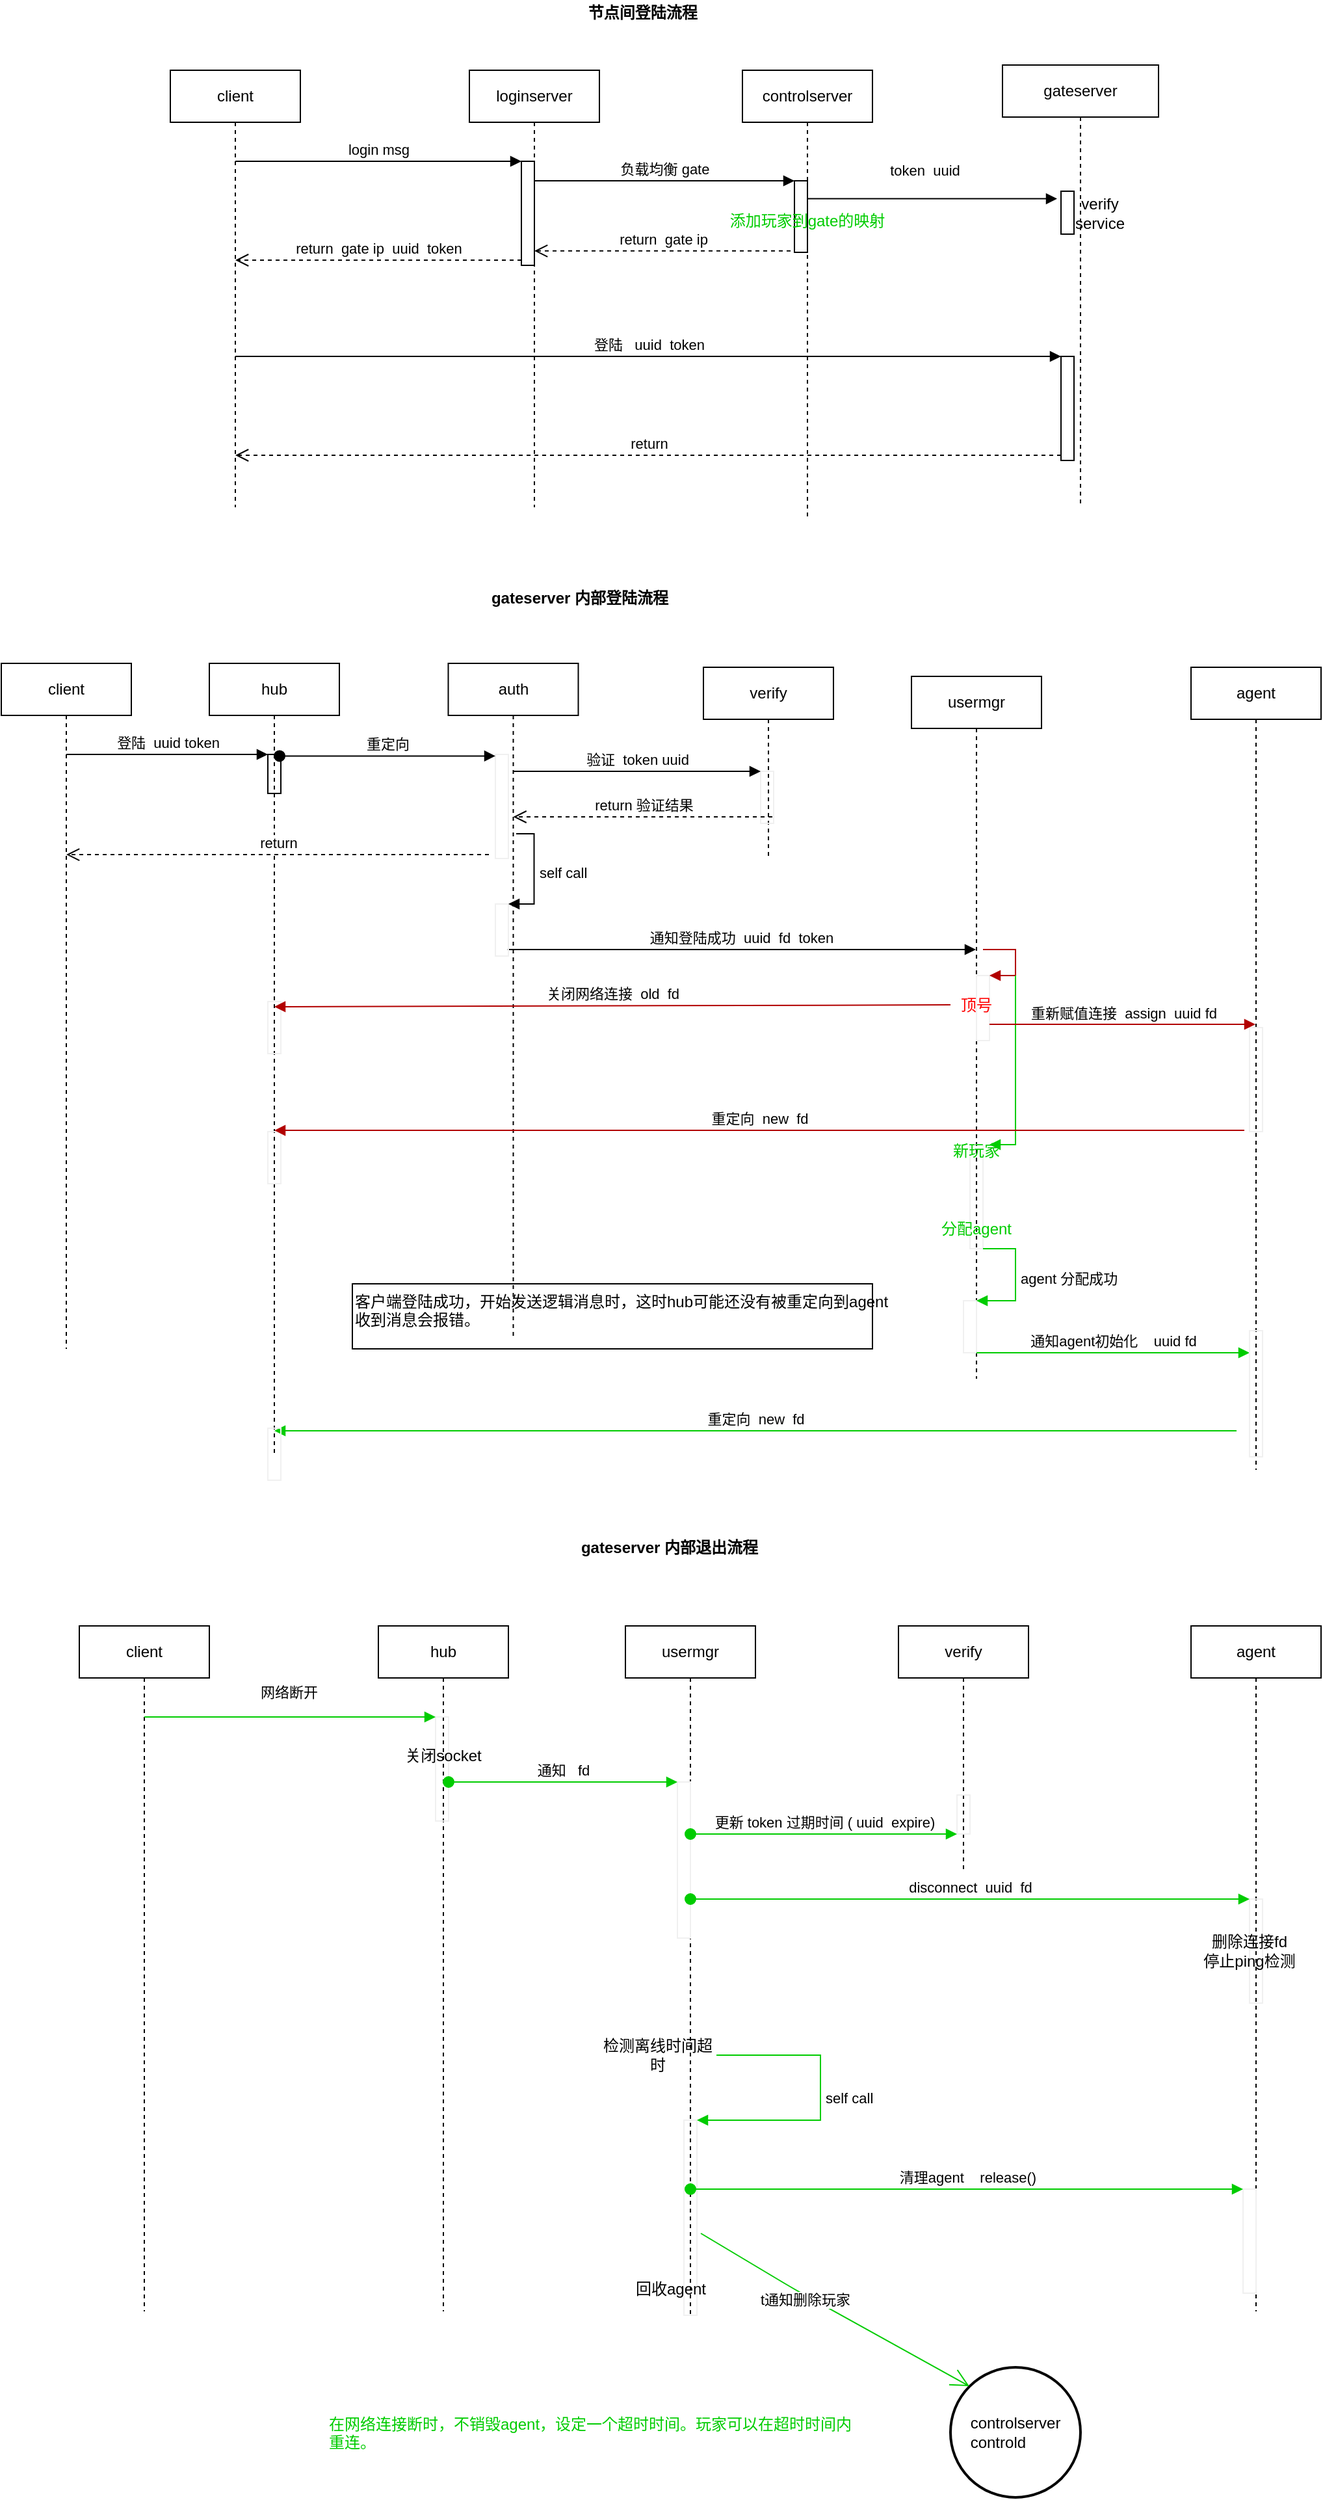 <mxfile version="14.2.4" type="embed" pages="2">
    <diagram id="F6onBJ8bi4-cN87HfGFY" name="登陆流程">
        <mxGraphModel dx="1906" dy="-379" grid="1" gridSize="10" guides="1" tooltips="1" connect="1" arrows="1" fold="1" page="1" pageScale="1" pageWidth="827" pageHeight="1169" math="0" shadow="0">
            <root>
                <mxCell id="HsMi2VBw2xVmP9eoMrBy-0"/>
                <mxCell id="HsMi2VBw2xVmP9eoMrBy-1" parent="HsMi2VBw2xVmP9eoMrBy-0"/>
                <mxCell id="LNkPdpWlPoJwyg7fNeQ7-0" value="client" style="shape=umlLifeline;perimeter=lifelinePerimeter;whiteSpace=wrap;html=1;container=1;collapsible=0;recursiveResize=0;outlineConnect=0;" parent="HsMi2VBw2xVmP9eoMrBy-1" vertex="1">
                    <mxGeometry x="30" y="1254" width="100" height="336" as="geometry"/>
                </mxCell>
                <mxCell id="LNkPdpWlPoJwyg7fNeQ7-1" value="loginserver" style="shape=umlLifeline;perimeter=lifelinePerimeter;whiteSpace=wrap;html=1;container=1;collapsible=0;recursiveResize=0;outlineConnect=0;" parent="HsMi2VBw2xVmP9eoMrBy-1" vertex="1">
                    <mxGeometry x="260" y="1254" width="100" height="336" as="geometry"/>
                </mxCell>
                <mxCell id="LNkPdpWlPoJwyg7fNeQ7-2" value="" style="html=1;points=[];perimeter=orthogonalPerimeter;" parent="LNkPdpWlPoJwyg7fNeQ7-1" vertex="1">
                    <mxGeometry x="40" y="70" width="10" height="80" as="geometry"/>
                </mxCell>
                <mxCell id="LNkPdpWlPoJwyg7fNeQ7-3" value="controlserver" style="shape=umlLifeline;perimeter=lifelinePerimeter;whiteSpace=wrap;html=1;container=1;collapsible=0;recursiveResize=0;outlineConnect=0;" parent="HsMi2VBw2xVmP9eoMrBy-1" vertex="1">
                    <mxGeometry x="470" y="1254" width="100" height="346" as="geometry"/>
                </mxCell>
                <mxCell id="LNkPdpWlPoJwyg7fNeQ7-4" value="" style="html=1;points=[];perimeter=orthogonalPerimeter;" parent="LNkPdpWlPoJwyg7fNeQ7-3" vertex="1">
                    <mxGeometry x="40" y="85" width="10" height="55" as="geometry"/>
                </mxCell>
                <mxCell id="8cR3ncXFJl-2YdBVlicl-28" value="添加玩家到gate的映射" style="text;html=1;strokeColor=none;fillColor=none;align=center;verticalAlign=middle;whiteSpace=wrap;rounded=0;fontColor=#00CC00;" parent="LNkPdpWlPoJwyg7fNeQ7-3" vertex="1">
                    <mxGeometry x="-22" y="106" width="144" height="20" as="geometry"/>
                </mxCell>
                <mxCell id="LNkPdpWlPoJwyg7fNeQ7-5" value="gateserver" style="shape=umlLifeline;perimeter=lifelinePerimeter;whiteSpace=wrap;html=1;container=1;collapsible=0;recursiveResize=0;outlineConnect=0;" parent="HsMi2VBw2xVmP9eoMrBy-1" vertex="1">
                    <mxGeometry x="670" y="1250" width="120" height="340" as="geometry"/>
                </mxCell>
                <mxCell id="LNkPdpWlPoJwyg7fNeQ7-6" value="" style="html=1;points=[];perimeter=orthogonalPerimeter;fillColor=none;" parent="LNkPdpWlPoJwyg7fNeQ7-5" vertex="1">
                    <mxGeometry x="45" y="224" width="10" height="80" as="geometry"/>
                </mxCell>
                <mxCell id="LNkPdpWlPoJwyg7fNeQ7-7" value="" style="html=1;points=[];perimeter=orthogonalPerimeter;fillColor=none;" parent="LNkPdpWlPoJwyg7fNeQ7-5" vertex="1">
                    <mxGeometry x="45" y="97" width="10" height="33" as="geometry"/>
                </mxCell>
                <mxCell id="LNkPdpWlPoJwyg7fNeQ7-100" value="verify service" style="text;html=1;strokeColor=none;fillColor=none;align=center;verticalAlign=middle;whiteSpace=wrap;rounded=0;" parent="LNkPdpWlPoJwyg7fNeQ7-5" vertex="1">
                    <mxGeometry x="55" y="103.5" width="40" height="20" as="geometry"/>
                </mxCell>
                <mxCell id="LNkPdpWlPoJwyg7fNeQ7-8" value="login msg" style="html=1;verticalAlign=bottom;endArrow=block;entryX=0;entryY=0;" parent="HsMi2VBw2xVmP9eoMrBy-1" source="LNkPdpWlPoJwyg7fNeQ7-0" target="LNkPdpWlPoJwyg7fNeQ7-2" edge="1">
                    <mxGeometry relative="1" as="geometry">
                        <mxPoint x="230" y="1324" as="sourcePoint"/>
                    </mxGeometry>
                </mxCell>
                <mxCell id="LNkPdpWlPoJwyg7fNeQ7-9" value="return&amp;nbsp; gate ip&amp;nbsp; uuid&amp;nbsp; token" style="html=1;verticalAlign=bottom;endArrow=open;dashed=1;endSize=8;exitX=0;exitY=0.95;" parent="HsMi2VBw2xVmP9eoMrBy-1" source="LNkPdpWlPoJwyg7fNeQ7-2" target="LNkPdpWlPoJwyg7fNeQ7-0" edge="1">
                    <mxGeometry relative="1" as="geometry">
                        <mxPoint x="230" y="1400" as="targetPoint"/>
                    </mxGeometry>
                </mxCell>
                <mxCell id="LNkPdpWlPoJwyg7fNeQ7-10" value="负载均衡 gate" style="html=1;verticalAlign=bottom;endArrow=block;entryX=0;entryY=0;" parent="HsMi2VBw2xVmP9eoMrBy-1" source="LNkPdpWlPoJwyg7fNeQ7-1" target="LNkPdpWlPoJwyg7fNeQ7-4" edge="1">
                    <mxGeometry relative="1" as="geometry">
                        <mxPoint x="345" y="1350" as="sourcePoint"/>
                    </mxGeometry>
                </mxCell>
                <mxCell id="LNkPdpWlPoJwyg7fNeQ7-11" value="return&amp;nbsp; gate ip" style="html=1;verticalAlign=bottom;endArrow=open;dashed=1;endSize=8;exitX=-0.3;exitY=0.98;exitDx=0;exitDy=0;exitPerimeter=0;" parent="HsMi2VBw2xVmP9eoMrBy-1" source="LNkPdpWlPoJwyg7fNeQ7-4" target="LNkPdpWlPoJwyg7fNeQ7-1" edge="1">
                    <mxGeometry relative="1" as="geometry">
                        <mxPoint x="345" y="1426" as="targetPoint"/>
                    </mxGeometry>
                </mxCell>
                <mxCell id="LNkPdpWlPoJwyg7fNeQ7-12" value="登陆&amp;nbsp; &amp;nbsp;uuid&amp;nbsp; token" style="html=1;verticalAlign=bottom;endArrow=block;entryX=0;entryY=0;" parent="HsMi2VBw2xVmP9eoMrBy-1" source="LNkPdpWlPoJwyg7fNeQ7-0" target="LNkPdpWlPoJwyg7fNeQ7-6" edge="1">
                    <mxGeometry relative="1" as="geometry">
                        <mxPoint x="229" y="1530" as="sourcePoint"/>
                    </mxGeometry>
                </mxCell>
                <mxCell id="LNkPdpWlPoJwyg7fNeQ7-13" value="return" style="html=1;verticalAlign=bottom;endArrow=open;dashed=1;endSize=8;exitX=0;exitY=0.95;" parent="HsMi2VBw2xVmP9eoMrBy-1" source="LNkPdpWlPoJwyg7fNeQ7-6" target="LNkPdpWlPoJwyg7fNeQ7-0" edge="1">
                    <mxGeometry relative="1" as="geometry">
                        <mxPoint x="229" y="1606" as="targetPoint"/>
                    </mxGeometry>
                </mxCell>
                <mxCell id="LNkPdpWlPoJwyg7fNeQ7-14" value="token&amp;nbsp; uuid" style="html=1;verticalAlign=bottom;endArrow=block;entryX=-0.3;entryY=0.175;entryDx=0;entryDy=0;entryPerimeter=0;" parent="HsMi2VBw2xVmP9eoMrBy-1" source="LNkPdpWlPoJwyg7fNeQ7-4" target="LNkPdpWlPoJwyg7fNeQ7-7" edge="1">
                    <mxGeometry x="-0.062" y="13" relative="1" as="geometry">
                        <mxPoint x="440" y="1540" as="sourcePoint"/>
                        <mxPoint as="offset"/>
                    </mxGeometry>
                </mxCell>
                <mxCell id="LNkPdpWlPoJwyg7fNeQ7-18" value="&lt;b&gt;gateserver 内部登陆流程&lt;/b&gt;" style="text;html=1;strokeColor=none;fillColor=none;align=center;verticalAlign=middle;whiteSpace=wrap;rounded=0;" parent="HsMi2VBw2xVmP9eoMrBy-1" vertex="1">
                    <mxGeometry x="260" y="1650" width="170" height="20" as="geometry"/>
                </mxCell>
                <mxCell id="LNkPdpWlPoJwyg7fNeQ7-19" value="&lt;b&gt;节点间登陆流程&amp;nbsp;&lt;/b&gt;" style="text;html=1;strokeColor=none;fillColor=none;align=center;verticalAlign=middle;whiteSpace=wrap;rounded=0;" parent="HsMi2VBw2xVmP9eoMrBy-1" vertex="1">
                    <mxGeometry x="310" y="1200" width="170" height="20" as="geometry"/>
                </mxCell>
                <mxCell id="LNkPdpWlPoJwyg7fNeQ7-20" value="hub" style="shape=umlLifeline;perimeter=lifelinePerimeter;whiteSpace=wrap;html=1;container=1;collapsible=0;recursiveResize=0;outlineConnect=0;" parent="HsMi2VBw2xVmP9eoMrBy-1" vertex="1">
                    <mxGeometry x="60" y="1710" width="100" height="610" as="geometry"/>
                </mxCell>
                <mxCell id="LNkPdpWlPoJwyg7fNeQ7-24" value="" style="html=1;points=[];perimeter=orthogonalPerimeter;fillColor=none;" parent="LNkPdpWlPoJwyg7fNeQ7-20" vertex="1">
                    <mxGeometry x="45" y="70" width="10" height="30" as="geometry"/>
                </mxCell>
                <mxCell id="LNkPdpWlPoJwyg7fNeQ7-109" value="" style="html=1;points=[];perimeter=orthogonalPerimeter;strokeColor=#f0f0f0;fillColor=none;align=left;" parent="LNkPdpWlPoJwyg7fNeQ7-20" vertex="1">
                    <mxGeometry x="45" y="260" width="10" height="40" as="geometry"/>
                </mxCell>
                <mxCell id="LNkPdpWlPoJwyg7fNeQ7-110" value="" style="html=1;points=[];perimeter=orthogonalPerimeter;strokeColor=#f0f0f0;fillColor=none;align=left;" parent="LNkPdpWlPoJwyg7fNeQ7-20" vertex="1">
                    <mxGeometry x="45" y="360" width="10" height="40" as="geometry"/>
                </mxCell>
                <mxCell id="LNkPdpWlPoJwyg7fNeQ7-23" value="auth" style="shape=umlLifeline;perimeter=lifelinePerimeter;whiteSpace=wrap;html=1;container=1;collapsible=0;recursiveResize=0;outlineConnect=0;" parent="HsMi2VBw2xVmP9eoMrBy-1" vertex="1">
                    <mxGeometry x="243.75" y="1710" width="100" height="520" as="geometry"/>
                </mxCell>
                <mxCell id="LNkPdpWlPoJwyg7fNeQ7-78" value="通知登陆成功&amp;nbsp; uuid&amp;nbsp; fd&amp;nbsp; token" style="html=1;verticalAlign=bottom;endArrow=block;" parent="LNkPdpWlPoJwyg7fNeQ7-23" target="LNkPdpWlPoJwyg7fNeQ7-25" edge="1">
                    <mxGeometry width="80" relative="1" as="geometry">
                        <mxPoint x="45.62" y="220" as="sourcePoint"/>
                        <mxPoint x="125.62" y="220" as="targetPoint"/>
                    </mxGeometry>
                </mxCell>
                <mxCell id="LNkPdpWlPoJwyg7fNeQ7-84" value="" style="html=1;points=[];perimeter=orthogonalPerimeter;strokeColor=#f0f0f0;fillColor=none;align=left;" parent="LNkPdpWlPoJwyg7fNeQ7-23" vertex="1">
                    <mxGeometry x="36.25" y="70" width="10" height="80" as="geometry"/>
                </mxCell>
                <mxCell id="LNkPdpWlPoJwyg7fNeQ7-86" value="" style="html=1;points=[];perimeter=orthogonalPerimeter;strokeColor=#f0f0f0;fillColor=none;align=left;" parent="LNkPdpWlPoJwyg7fNeQ7-23" vertex="1">
                    <mxGeometry x="36.25" y="185" width="10" height="40" as="geometry"/>
                </mxCell>
                <mxCell id="LNkPdpWlPoJwyg7fNeQ7-87" value="self call" style="edgeStyle=orthogonalEdgeStyle;html=1;align=left;spacingLeft=2;endArrow=block;rounded=0;entryX=1;entryY=0;exitX=1.6;exitY=0.763;exitDx=0;exitDy=0;exitPerimeter=0;" parent="LNkPdpWlPoJwyg7fNeQ7-23" source="LNkPdpWlPoJwyg7fNeQ7-84" target="LNkPdpWlPoJwyg7fNeQ7-86" edge="1">
                    <mxGeometry relative="1" as="geometry">
                        <mxPoint x="41.25" y="165" as="sourcePoint"/>
                        <Array as="points">
                            <mxPoint x="66" y="131"/>
                            <mxPoint x="66" y="185"/>
                        </Array>
                    </mxGeometry>
                </mxCell>
                <mxCell id="LNkPdpWlPoJwyg7fNeQ7-25" value="usermgr" style="shape=umlLifeline;perimeter=lifelinePerimeter;whiteSpace=wrap;html=1;container=1;collapsible=0;recursiveResize=0;outlineConnect=0;" parent="HsMi2VBw2xVmP9eoMrBy-1" vertex="1">
                    <mxGeometry x="600" y="1720" width="100" height="540" as="geometry"/>
                </mxCell>
                <mxCell id="LNkPdpWlPoJwyg7fNeQ7-88" value="" style="html=1;points=[];perimeter=orthogonalPerimeter;strokeColor=#f0f0f0;fillColor=none;align=left;" parent="LNkPdpWlPoJwyg7fNeQ7-25" vertex="1">
                    <mxGeometry x="50" y="230" width="10" height="50" as="geometry"/>
                </mxCell>
                <mxCell id="LNkPdpWlPoJwyg7fNeQ7-89" value="" style="edgeStyle=orthogonalEdgeStyle;html=1;align=left;spacingLeft=2;endArrow=block;rounded=0;entryX=1;entryY=0;fillColor=#e51400;strokeColor=#B20000;" parent="LNkPdpWlPoJwyg7fNeQ7-25" target="LNkPdpWlPoJwyg7fNeQ7-88" edge="1">
                    <mxGeometry relative="1" as="geometry">
                        <mxPoint x="55" y="210" as="sourcePoint"/>
                        <Array as="points">
                            <mxPoint x="80" y="210"/>
                        </Array>
                    </mxGeometry>
                </mxCell>
                <mxCell id="LNkPdpWlPoJwyg7fNeQ7-93" value="" style="html=1;points=[];perimeter=orthogonalPerimeter;strokeColor=#f0f0f0;fillColor=none;align=left;" parent="LNkPdpWlPoJwyg7fNeQ7-25" vertex="1">
                    <mxGeometry x="45" y="360" width="10" height="80" as="geometry"/>
                </mxCell>
                <mxCell id="LNkPdpWlPoJwyg7fNeQ7-91" value="&lt;font color=&quot;#ff0000&quot;&gt;顶号&lt;/font&gt;" style="text;html=1;strokeColor=none;fillColor=none;align=center;verticalAlign=middle;whiteSpace=wrap;rounded=0;" parent="LNkPdpWlPoJwyg7fNeQ7-25" vertex="1">
                    <mxGeometry x="30" y="237.5" width="40" height="30" as="geometry"/>
                </mxCell>
                <mxCell id="LNkPdpWlPoJwyg7fNeQ7-92" value="&lt;font color=&quot;#00cc00&quot;&gt;新玩家&lt;/font&gt;" style="text;html=1;strokeColor=none;fillColor=none;align=center;verticalAlign=middle;whiteSpace=wrap;rounded=0;" parent="LNkPdpWlPoJwyg7fNeQ7-25" vertex="1">
                    <mxGeometry x="30" y="350" width="40" height="30" as="geometry"/>
                </mxCell>
                <mxCell id="LNkPdpWlPoJwyg7fNeQ7-103" value="&lt;font color=&quot;#00cc00&quot;&gt;分配agent&lt;/font&gt;" style="text;html=1;strokeColor=none;fillColor=none;align=center;verticalAlign=middle;whiteSpace=wrap;rounded=0;" parent="LNkPdpWlPoJwyg7fNeQ7-25" vertex="1">
                    <mxGeometry x="10" y="410" width="80" height="30" as="geometry"/>
                </mxCell>
                <mxCell id="LNkPdpWlPoJwyg7fNeQ7-104" value="" style="html=1;points=[];perimeter=orthogonalPerimeter;strokeColor=#f0f0f0;fillColor=none;align=left;" parent="LNkPdpWlPoJwyg7fNeQ7-25" vertex="1">
                    <mxGeometry x="40" y="480" width="10" height="40" as="geometry"/>
                </mxCell>
                <mxCell id="LNkPdpWlPoJwyg7fNeQ7-105" value="agent 分配成功" style="edgeStyle=orthogonalEdgeStyle;html=1;align=left;spacingLeft=2;endArrow=block;rounded=0;entryX=1;entryY=0;strokeColor=#00CC00;" parent="LNkPdpWlPoJwyg7fNeQ7-25" target="LNkPdpWlPoJwyg7fNeQ7-104" edge="1">
                    <mxGeometry relative="1" as="geometry">
                        <mxPoint x="55" y="440" as="sourcePoint"/>
                        <Array as="points">
                            <mxPoint x="80" y="440"/>
                        </Array>
                    </mxGeometry>
                </mxCell>
                <mxCell id="LNkPdpWlPoJwyg7fNeQ7-106" value="通知agent初始化&amp;nbsp; &amp;nbsp; uuid fd" style="html=1;verticalAlign=bottom;endArrow=block;strokeColor=#00CC00;" parent="LNkPdpWlPoJwyg7fNeQ7-25" target="LNkPdpWlPoJwyg7fNeQ7-107" edge="1">
                    <mxGeometry width="80" relative="1" as="geometry">
                        <mxPoint x="50" y="520" as="sourcePoint"/>
                        <mxPoint x="220" y="520" as="targetPoint"/>
                    </mxGeometry>
                </mxCell>
                <mxCell id="LNkPdpWlPoJwyg7fNeQ7-27" value="agent" style="shape=umlLifeline;perimeter=lifelinePerimeter;whiteSpace=wrap;html=1;container=1;collapsible=0;recursiveResize=0;outlineConnect=0;" parent="HsMi2VBw2xVmP9eoMrBy-1" vertex="1">
                    <mxGeometry x="815" y="1713" width="100" height="617" as="geometry"/>
                </mxCell>
                <mxCell id="LNkPdpWlPoJwyg7fNeQ7-98" value="" style="html=1;points=[];perimeter=orthogonalPerimeter;strokeColor=#f0f0f0;fillColor=none;align=left;" parent="LNkPdpWlPoJwyg7fNeQ7-27" vertex="1">
                    <mxGeometry x="45" y="277" width="10" height="80" as="geometry"/>
                </mxCell>
                <mxCell id="LNkPdpWlPoJwyg7fNeQ7-107" value="" style="html=1;points=[];perimeter=orthogonalPerimeter;strokeColor=#f0f0f0;fillColor=none;align=left;" parent="LNkPdpWlPoJwyg7fNeQ7-27" vertex="1">
                    <mxGeometry x="45" y="510" width="10" height="97" as="geometry"/>
                </mxCell>
                <mxCell id="LNkPdpWlPoJwyg7fNeQ7-30" value="client" style="shape=umlLifeline;perimeter=lifelinePerimeter;whiteSpace=wrap;html=1;container=1;collapsible=0;recursiveResize=0;outlineConnect=0;" parent="HsMi2VBw2xVmP9eoMrBy-1" vertex="1">
                    <mxGeometry x="-100" y="1710" width="100" height="527" as="geometry"/>
                </mxCell>
                <mxCell id="LNkPdpWlPoJwyg7fNeQ7-31" value="登陆&amp;nbsp; uuid token" style="html=1;verticalAlign=bottom;endArrow=block;entryX=0;entryY=0;" parent="HsMi2VBw2xVmP9eoMrBy-1" source="LNkPdpWlPoJwyg7fNeQ7-30" target="LNkPdpWlPoJwyg7fNeQ7-24" edge="1">
                    <mxGeometry relative="1" as="geometry">
                        <mxPoint x="210" y="1780" as="sourcePoint"/>
                    </mxGeometry>
                </mxCell>
                <mxCell id="LNkPdpWlPoJwyg7fNeQ7-32" value="return" style="html=1;verticalAlign=bottom;endArrow=open;dashed=1;endSize=8;exitX=-0.5;exitY=0.963;exitDx=0;exitDy=0;exitPerimeter=0;" parent="HsMi2VBw2xVmP9eoMrBy-1" source="LNkPdpWlPoJwyg7fNeQ7-84" target="LNkPdpWlPoJwyg7fNeQ7-30" edge="1">
                    <mxGeometry relative="1" as="geometry">
                        <mxPoint x="200" y="1951" as="targetPoint"/>
                    </mxGeometry>
                </mxCell>
                <mxCell id="LNkPdpWlPoJwyg7fNeQ7-45" value="客户端登陆成功，开始发送逻辑消息时，这时hub可能还没有被重定向到agent&lt;br&gt;收到消息会报错。&lt;br&gt;&lt;br&gt;&lt;br&gt;" style="html=1;fillColor=none;align=left;verticalAlign=top;" parent="HsMi2VBw2xVmP9eoMrBy-1" vertex="1">
                    <mxGeometry x="170" y="2187" width="400" height="50" as="geometry"/>
                </mxCell>
                <mxCell id="LNkPdpWlPoJwyg7fNeQ7-74" value="verify" style="shape=umlLifeline;perimeter=lifelinePerimeter;whiteSpace=wrap;html=1;container=1;collapsible=0;recursiveResize=0;outlineConnect=0;" parent="HsMi2VBw2xVmP9eoMrBy-1" vertex="1">
                    <mxGeometry x="440" y="1713" width="100" height="147" as="geometry"/>
                </mxCell>
                <mxCell id="LNkPdpWlPoJwyg7fNeQ7-75" value="" style="html=1;points=[];perimeter=orthogonalPerimeter;strokeColor=#f0f0f0;fillColor=none;align=left;" parent="LNkPdpWlPoJwyg7fNeQ7-74" vertex="1">
                    <mxGeometry x="44" y="80" width="10" height="40" as="geometry"/>
                </mxCell>
                <mxCell id="LNkPdpWlPoJwyg7fNeQ7-76" value="验证&amp;nbsp; token uuid" style="html=1;verticalAlign=bottom;endArrow=block;entryX=0;entryY=0;" parent="HsMi2VBw2xVmP9eoMrBy-1" source="LNkPdpWlPoJwyg7fNeQ7-23" target="LNkPdpWlPoJwyg7fNeQ7-75" edge="1">
                    <mxGeometry relative="1" as="geometry">
                        <mxPoint x="414" y="1770" as="sourcePoint"/>
                    </mxGeometry>
                </mxCell>
                <mxCell id="LNkPdpWlPoJwyg7fNeQ7-77" value="return 验证结果" style="html=1;verticalAlign=bottom;endArrow=open;dashed=1;endSize=8;exitX=0.9;exitY=0.875;exitDx=0;exitDy=0;exitPerimeter=0;" parent="HsMi2VBw2xVmP9eoMrBy-1" source="LNkPdpWlPoJwyg7fNeQ7-75" target="LNkPdpWlPoJwyg7fNeQ7-23" edge="1">
                    <mxGeometry relative="1" as="geometry">
                        <mxPoint x="414" y="1846" as="targetPoint"/>
                    </mxGeometry>
                </mxCell>
                <mxCell id="LNkPdpWlPoJwyg7fNeQ7-85" value="重定向" style="html=1;verticalAlign=bottom;startArrow=oval;endArrow=block;startSize=8;exitX=0.9;exitY=0.04;exitDx=0;exitDy=0;exitPerimeter=0;" parent="HsMi2VBw2xVmP9eoMrBy-1" source="LNkPdpWlPoJwyg7fNeQ7-24" target="LNkPdpWlPoJwyg7fNeQ7-84" edge="1">
                    <mxGeometry relative="1" as="geometry">
                        <mxPoint x="220" y="1780" as="sourcePoint"/>
                    </mxGeometry>
                </mxCell>
                <mxCell id="LNkPdpWlPoJwyg7fNeQ7-95" value="" style="edgeStyle=orthogonalEdgeStyle;html=1;align=left;spacingLeft=2;endArrow=block;rounded=0;strokeColor=#00CC00;" parent="HsMi2VBw2xVmP9eoMrBy-1" edge="1">
                    <mxGeometry x="0.385" y="16" relative="1" as="geometry">
                        <mxPoint x="680" y="1950" as="sourcePoint"/>
                        <Array as="points">
                            <mxPoint x="680" y="2080"/>
                        </Array>
                        <mxPoint x="660" y="2080" as="targetPoint"/>
                        <mxPoint x="10" y="-3" as="offset"/>
                    </mxGeometry>
                </mxCell>
                <mxCell id="LNkPdpWlPoJwyg7fNeQ7-96" value="关闭网络连接&amp;nbsp; old&amp;nbsp; fd" style="html=1;verticalAlign=bottom;endArrow=block;fillColor=#e51400;strokeColor=#B20000;" parent="HsMi2VBw2xVmP9eoMrBy-1" source="LNkPdpWlPoJwyg7fNeQ7-91" edge="1">
                    <mxGeometry width="80" relative="1" as="geometry">
                        <mxPoint x="340" y="1960" as="sourcePoint"/>
                        <mxPoint x="110" y="1974" as="targetPoint"/>
                    </mxGeometry>
                </mxCell>
                <mxCell id="LNkPdpWlPoJwyg7fNeQ7-97" value="重新赋值连接&amp;nbsp; assign&amp;nbsp; uuid fd" style="html=1;verticalAlign=bottom;endArrow=block;exitX=0.75;exitY=1;exitDx=0;exitDy=0;fillColor=#e51400;strokeColor=#B20000;" parent="HsMi2VBw2xVmP9eoMrBy-1" source="LNkPdpWlPoJwyg7fNeQ7-91" target="LNkPdpWlPoJwyg7fNeQ7-27" edge="1">
                    <mxGeometry width="80" relative="1" as="geometry">
                        <mxPoint x="550" y="1960" as="sourcePoint"/>
                        <mxPoint x="630" y="1960" as="targetPoint"/>
                        <Array as="points"/>
                    </mxGeometry>
                </mxCell>
                <mxCell id="LNkPdpWlPoJwyg7fNeQ7-99" value="重定向&amp;nbsp; new&amp;nbsp; fd" style="html=1;verticalAlign=bottom;endArrow=block;exitX=-0.4;exitY=0.988;exitDx=0;exitDy=0;exitPerimeter=0;fillColor=#e51400;strokeColor=#B20000;" parent="HsMi2VBw2xVmP9eoMrBy-1" source="LNkPdpWlPoJwyg7fNeQ7-98" target="LNkPdpWlPoJwyg7fNeQ7-20" edge="1">
                    <mxGeometry width="80" relative="1" as="geometry">
                        <mxPoint x="490" y="2190" as="sourcePoint"/>
                        <mxPoint x="570" y="2190" as="targetPoint"/>
                    </mxGeometry>
                </mxCell>
                <mxCell id="LNkPdpWlPoJwyg7fNeQ7-108" value="重定向&amp;nbsp; new&amp;nbsp; fd" style="html=1;verticalAlign=bottom;endArrow=block;fillColor=#e51400;strokeColor=#00CC00;" parent="HsMi2VBw2xVmP9eoMrBy-1" edge="1">
                    <mxGeometry width="80" relative="1" as="geometry">
                        <mxPoint x="850" y="2300" as="sourcePoint"/>
                        <mxPoint x="110" y="2300" as="targetPoint"/>
                    </mxGeometry>
                </mxCell>
                <mxCell id="LNkPdpWlPoJwyg7fNeQ7-111" value="" style="html=1;points=[];perimeter=orthogonalPerimeter;strokeColor=#f0f0f0;fillColor=none;align=left;" parent="HsMi2VBw2xVmP9eoMrBy-1" vertex="1">
                    <mxGeometry x="105" y="2298" width="10" height="40" as="geometry"/>
                </mxCell>
                <mxCell id="8cR3ncXFJl-2YdBVlicl-0" value="client" style="shape=umlLifeline;perimeter=lifelinePerimeter;whiteSpace=wrap;html=1;container=1;collapsible=0;recursiveResize=0;outlineConnect=0;" parent="HsMi2VBw2xVmP9eoMrBy-1" vertex="1">
                    <mxGeometry x="-40" y="2450" width="100" height="527" as="geometry"/>
                </mxCell>
                <mxCell id="8cR3ncXFJl-2YdBVlicl-1" value="usermgr" style="shape=umlLifeline;perimeter=lifelinePerimeter;whiteSpace=wrap;html=1;container=1;collapsible=0;recursiveResize=0;outlineConnect=0;" parent="HsMi2VBw2xVmP9eoMrBy-1" vertex="1">
                    <mxGeometry x="380" y="2450" width="100" height="530" as="geometry"/>
                </mxCell>
                <mxCell id="8cR3ncXFJl-2YdBVlicl-9" value="" style="html=1;points=[];perimeter=orthogonalPerimeter;strokeColor=#f0f0f0;fillColor=none;align=left;" parent="8cR3ncXFJl-2YdBVlicl-1" vertex="1">
                    <mxGeometry x="40" y="120" width="10" height="120" as="geometry"/>
                </mxCell>
                <mxCell id="8cR3ncXFJl-2YdBVlicl-18" value="" style="html=1;points=[];perimeter=orthogonalPerimeter;strokeColor=#f0f0f0;fillColor=none;align=left;" parent="8cR3ncXFJl-2YdBVlicl-1" vertex="1">
                    <mxGeometry x="45" y="380" width="10" height="150" as="geometry"/>
                </mxCell>
                <mxCell id="8cR3ncXFJl-2YdBVlicl-19" value="self call" style="edgeStyle=orthogonalEdgeStyle;html=1;align=left;spacingLeft=2;endArrow=block;rounded=0;entryX=1;entryY=0;strokeColor=#00CC00;" parent="8cR3ncXFJl-2YdBVlicl-1" source="8cR3ncXFJl-2YdBVlicl-21" target="8cR3ncXFJl-2YdBVlicl-18" edge="1">
                    <mxGeometry relative="1" as="geometry">
                        <mxPoint x="50" y="360" as="sourcePoint"/>
                        <Array as="points">
                            <mxPoint x="150" y="330"/>
                            <mxPoint x="150" y="380"/>
                        </Array>
                    </mxGeometry>
                </mxCell>
                <mxCell id="8cR3ncXFJl-2YdBVlicl-21" value="检测离线时间超时" style="text;html=1;strokeColor=none;fillColor=none;align=center;verticalAlign=middle;whiteSpace=wrap;rounded=0;" parent="8cR3ncXFJl-2YdBVlicl-1" vertex="1">
                    <mxGeometry x="-20" y="320" width="90" height="20" as="geometry"/>
                </mxCell>
                <mxCell id="8cR3ncXFJl-2YdBVlicl-27" value="回收agent" style="text;html=1;strokeColor=none;fillColor=none;align=center;verticalAlign=middle;whiteSpace=wrap;rounded=0;" parent="8cR3ncXFJl-2YdBVlicl-1" vertex="1">
                    <mxGeometry y="500" width="70" height="20" as="geometry"/>
                </mxCell>
                <mxCell id="8cR3ncXFJl-2YdBVlicl-2" value="agent" style="shape=umlLifeline;perimeter=lifelinePerimeter;whiteSpace=wrap;html=1;container=1;collapsible=0;recursiveResize=0;outlineConnect=0;" parent="HsMi2VBw2xVmP9eoMrBy-1" vertex="1">
                    <mxGeometry x="815" y="2450" width="100" height="527" as="geometry"/>
                </mxCell>
                <mxCell id="8cR3ncXFJl-2YdBVlicl-15" value="" style="html=1;points=[];perimeter=orthogonalPerimeter;strokeColor=#f0f0f0;fillColor=none;align=left;" parent="8cR3ncXFJl-2YdBVlicl-2" vertex="1">
                    <mxGeometry x="45" y="210" width="10" height="80" as="geometry"/>
                </mxCell>
                <mxCell id="8cR3ncXFJl-2YdBVlicl-17" value="删除连接fd&lt;br&gt;停止ping检测" style="text;html=1;strokeColor=none;fillColor=none;align=center;verticalAlign=middle;whiteSpace=wrap;rounded=0;" parent="8cR3ncXFJl-2YdBVlicl-2" vertex="1">
                    <mxGeometry x="-5" y="215" width="100" height="70" as="geometry"/>
                </mxCell>
                <mxCell id="8cR3ncXFJl-2YdBVlicl-22" value="" style="html=1;points=[];perimeter=orthogonalPerimeter;strokeColor=#f0f0f0;fillColor=none;align=left;" parent="8cR3ncXFJl-2YdBVlicl-2" vertex="1">
                    <mxGeometry x="40" y="433" width="10" height="80" as="geometry"/>
                </mxCell>
                <mxCell id="8cR3ncXFJl-2YdBVlicl-3" value="verify" style="shape=umlLifeline;perimeter=lifelinePerimeter;whiteSpace=wrap;html=1;container=1;collapsible=0;recursiveResize=0;outlineConnect=0;" parent="HsMi2VBw2xVmP9eoMrBy-1" vertex="1">
                    <mxGeometry x="590" y="2450" width="100" height="190" as="geometry"/>
                </mxCell>
                <mxCell id="8cR3ncXFJl-2YdBVlicl-13" value="" style="html=1;points=[];perimeter=orthogonalPerimeter;strokeColor=#f0f0f0;fillColor=none;align=left;" parent="8cR3ncXFJl-2YdBVlicl-3" vertex="1">
                    <mxGeometry x="45" y="130" width="10" height="30" as="geometry"/>
                </mxCell>
                <mxCell id="8cR3ncXFJl-2YdBVlicl-4" value="hub" style="shape=umlLifeline;perimeter=lifelinePerimeter;whiteSpace=wrap;html=1;container=1;collapsible=0;recursiveResize=0;outlineConnect=0;" parent="HsMi2VBw2xVmP9eoMrBy-1" vertex="1">
                    <mxGeometry x="190" y="2450" width="100" height="527" as="geometry"/>
                </mxCell>
                <mxCell id="8cR3ncXFJl-2YdBVlicl-5" value="" style="html=1;points=[];perimeter=orthogonalPerimeter;strokeColor=#f0f0f0;fillColor=none;align=left;" parent="8cR3ncXFJl-2YdBVlicl-4" vertex="1">
                    <mxGeometry x="44" y="70" width="10" height="80" as="geometry"/>
                </mxCell>
                <mxCell id="8cR3ncXFJl-2YdBVlicl-12" value="关闭socket" style="text;html=1;strokeColor=none;fillColor=none;align=center;verticalAlign=middle;whiteSpace=wrap;rounded=0;" parent="8cR3ncXFJl-2YdBVlicl-4" vertex="1">
                    <mxGeometry x="15" y="90" width="70" height="20" as="geometry"/>
                </mxCell>
                <mxCell id="8cR3ncXFJl-2YdBVlicl-6" value="网络断开" style="html=1;verticalAlign=bottom;endArrow=block;entryX=0;entryY=0;strokeColor=#00CC00;" parent="HsMi2VBw2xVmP9eoMrBy-1" source="8cR3ncXFJl-2YdBVlicl-0" target="8cR3ncXFJl-2YdBVlicl-5" edge="1">
                    <mxGeometry x="-0.016" y="10" relative="1" as="geometry">
                        <mxPoint x="164" y="2520" as="sourcePoint"/>
                        <mxPoint x="1" as="offset"/>
                    </mxGeometry>
                </mxCell>
                <mxCell id="8cR3ncXFJl-2YdBVlicl-10" value="通知&amp;nbsp; &amp;nbsp;fd" style="html=1;verticalAlign=bottom;startArrow=oval;endArrow=block;startSize=8;strokeColor=#00CC00;" parent="HsMi2VBw2xVmP9eoMrBy-1" source="8cR3ncXFJl-2YdBVlicl-5" target="8cR3ncXFJl-2YdBVlicl-9" edge="1">
                    <mxGeometry relative="1" as="geometry">
                        <mxPoint x="360" y="2570" as="sourcePoint"/>
                    </mxGeometry>
                </mxCell>
                <mxCell id="8cR3ncXFJl-2YdBVlicl-14" value="更新 token 过期时间 ( uuid&amp;nbsp; expire)" style="html=1;verticalAlign=bottom;startArrow=oval;endArrow=block;startSize=8;strokeColor=#00CC00;" parent="HsMi2VBw2xVmP9eoMrBy-1" source="8cR3ncXFJl-2YdBVlicl-1" target="8cR3ncXFJl-2YdBVlicl-13" edge="1">
                    <mxGeometry relative="1" as="geometry">
                        <mxPoint x="575" y="2600" as="sourcePoint"/>
                    </mxGeometry>
                </mxCell>
                <mxCell id="8cR3ncXFJl-2YdBVlicl-16" value="disconnect&amp;nbsp; uuid&amp;nbsp; fd" style="html=1;verticalAlign=bottom;startArrow=oval;endArrow=block;startSize=8;strokeColor=#00CC00;" parent="HsMi2VBw2xVmP9eoMrBy-1" source="8cR3ncXFJl-2YdBVlicl-9" target="8cR3ncXFJl-2YdBVlicl-15" edge="1">
                    <mxGeometry relative="1" as="geometry">
                        <mxPoint x="800" y="2660" as="sourcePoint"/>
                    </mxGeometry>
                </mxCell>
                <mxCell id="8cR3ncXFJl-2YdBVlicl-23" value="清理agent&amp;nbsp; &amp;nbsp; release()" style="html=1;verticalAlign=bottom;startArrow=oval;endArrow=block;startSize=8;strokeColor=#00CC00;" parent="HsMi2VBw2xVmP9eoMrBy-1" source="8cR3ncXFJl-2YdBVlicl-1" target="8cR3ncXFJl-2YdBVlicl-22" edge="1">
                    <mxGeometry relative="1" as="geometry">
                        <mxPoint x="795" y="2883" as="sourcePoint"/>
                    </mxGeometry>
                </mxCell>
                <mxCell id="8cR3ncXFJl-2YdBVlicl-24" value="&amp;nbsp; &amp;nbsp; controlserver&amp;nbsp;&lt;br&gt;&amp;nbsp; &amp;nbsp; controld" style="strokeWidth=2;html=1;shape=mxgraph.flowchart.start_2;whiteSpace=wrap;fillColor=none;align=left;" parent="HsMi2VBw2xVmP9eoMrBy-1" vertex="1">
                    <mxGeometry x="630" y="3020" width="100" height="100" as="geometry"/>
                </mxCell>
                <mxCell id="8cR3ncXFJl-2YdBVlicl-25" value="" style="endArrow=open;endFill=1;endSize=12;html=1;strokeColor=#00CC00;entryX=0.145;entryY=0.145;entryDx=0;entryDy=0;entryPerimeter=0;exitX=1.3;exitY=0.58;exitDx=0;exitDy=0;exitPerimeter=0;" parent="HsMi2VBw2xVmP9eoMrBy-1" source="8cR3ncXFJl-2YdBVlicl-18" target="8cR3ncXFJl-2YdBVlicl-24" edge="1">
                    <mxGeometry width="160" relative="1" as="geometry">
                        <mxPoint x="330" y="2720" as="sourcePoint"/>
                        <mxPoint x="490" y="2720" as="targetPoint"/>
                        <Array as="points">
                            <mxPoint x="510" y="2960"/>
                        </Array>
                    </mxGeometry>
                </mxCell>
                <mxCell id="8cR3ncXFJl-2YdBVlicl-26" value="t通知删除玩家" style="edgeLabel;html=1;align=center;verticalAlign=middle;resizable=0;points=[];" parent="8cR3ncXFJl-2YdBVlicl-25" vertex="1" connectable="0">
                    <mxGeometry x="-0.21" y="-3" relative="1" as="geometry">
                        <mxPoint as="offset"/>
                    </mxGeometry>
                </mxCell>
                <mxCell id="iaV3JyhubceRJz5hLLKP-0" value="&lt;b&gt;gateserver 内部退出流程&lt;/b&gt;" style="text;html=1;strokeColor=none;fillColor=none;align=center;verticalAlign=middle;whiteSpace=wrap;rounded=0;" parent="HsMi2VBw2xVmP9eoMrBy-1" vertex="1">
                    <mxGeometry x="329" y="2380" width="170" height="20" as="geometry"/>
                </mxCell>
                <mxCell id="iaV3JyhubceRJz5hLLKP-1" value="在网络连接断时，不销毁agent，设定一个超时时间。玩家可以在超时时间内重连。" style="text;html=1;strokeColor=none;fillColor=none;align=left;verticalAlign=top;whiteSpace=wrap;rounded=0;fontColor=#00CC00;" parent="HsMi2VBw2xVmP9eoMrBy-1" vertex="1">
                    <mxGeometry x="150" y="3050" width="410" height="50" as="geometry"/>
                </mxCell>
            </root>
        </mxGraphModel>
    </diagram>
    <diagram id="Ya1nsikknBWh1px-Q2EA" name="服务器组网">
        <mxGraphModel dx="1906" dy="3128" grid="1" gridSize="10" guides="1" tooltips="1" connect="1" arrows="1" fold="1" page="1" pageScale="1" pageWidth="827" pageHeight="1169" math="0" shadow="0">
            <root>
                <mxCell id="0"/>
                <mxCell id="1" parent="0"/>
                <mxCell id="2" value="" style="points=[];aspect=fixed;html=1;align=center;shadow=0;dashed=0;image;image=img/lib/allied_telesis/switch/Industrial_Ethernet_IE200_POE.svg;" parent="1" vertex="1">
                    <mxGeometry x="235.1" y="-1120" width="120.2" height="168.64" as="geometry"/>
                </mxCell>
                <mxCell id="3" value="loginserver" style="text;html=1;strokeColor=none;fillColor=none;align=center;verticalAlign=middle;whiteSpace=wrap;rounded=0;" parent="1" vertex="1">
                    <mxGeometry x="240.2" y="-1150" width="110" height="30" as="geometry"/>
                </mxCell>
                <mxCell id="14" value="" style="points=[];aspect=fixed;html=1;align=center;shadow=0;dashed=0;image;image=img/lib/allied_telesis/switch/Industrial_Ethernet_IE200_POE.svg;" parent="1" vertex="1">
                    <mxGeometry x="-120" y="-890" width="120.2" height="168.64" as="geometry"/>
                </mxCell>
                <mxCell id="15" value="Client" style="text;html=1;strokeColor=none;fillColor=none;align=center;verticalAlign=middle;whiteSpace=wrap;rounded=0;" parent="1" vertex="1">
                    <mxGeometry x="-114.9" y="-920" width="110" height="30" as="geometry"/>
                </mxCell>
                <mxCell id="20" value="" style="points=[];aspect=fixed;html=1;align=center;shadow=0;dashed=0;image;image=img/lib/allied_telesis/switch/Industrial_Ethernet_IE200_POE.svg;" parent="1" vertex="1">
                    <mxGeometry x="230" y="-910" width="120.2" height="168.64" as="geometry"/>
                </mxCell>
                <mxCell id="21" value="loginserver" style="text;html=1;strokeColor=none;fillColor=none;align=center;verticalAlign=middle;whiteSpace=wrap;rounded=0;" parent="1" vertex="1">
                    <mxGeometry x="235.1" y="-940" width="110" height="30" as="geometry"/>
                </mxCell>
                <mxCell id="24" value="" style="points=[];aspect=fixed;html=1;align=center;shadow=0;dashed=0;image;image=img/lib/allied_telesis/switch/Industrial_Ethernet_IE200_POE.svg;" parent="1" vertex="1">
                    <mxGeometry x="740" y="-1206.32" width="120.2" height="168.64" as="geometry"/>
                </mxCell>
                <mxCell id="25" value="controlserver" style="text;html=1;strokeColor=none;fillColor=none;align=center;verticalAlign=middle;whiteSpace=wrap;rounded=0;" parent="1" vertex="1">
                    <mxGeometry x="740" y="-1240" width="110" height="30" as="geometry"/>
                </mxCell>
                <mxCell id="26" value="" style="points=[];aspect=fixed;html=1;align=center;shadow=0;dashed=0;image;image=img/lib/allied_telesis/switch/Industrial_Ethernet_IE200_POE.svg;" parent="1" vertex="1">
                    <mxGeometry x="430" y="-560" width="120.2" height="168.64" as="geometry"/>
                </mxCell>
                <mxCell id="27" value="gateserver" style="text;html=1;strokeColor=none;fillColor=none;align=center;verticalAlign=middle;whiteSpace=wrap;rounded=0;" parent="1" vertex="1">
                    <mxGeometry x="810.2" y="-590" width="110" height="30" as="geometry"/>
                </mxCell>
                <mxCell id="32" value="" style="points=[];aspect=fixed;html=1;align=center;shadow=0;dashed=0;image;image=img/lib/allied_telesis/switch/Industrial_Ethernet_IE200_POE.svg;" parent="1" vertex="1">
                    <mxGeometry x="800" y="-560" width="120.2" height="168.64" as="geometry"/>
                </mxCell>
                <mxCell id="33" value="gateserver" style="text;html=1;strokeColor=none;fillColor=none;align=center;verticalAlign=middle;whiteSpace=wrap;rounded=0;" parent="1" vertex="1">
                    <mxGeometry x="430" y="-590" width="110" height="30" as="geometry"/>
                </mxCell>
                <mxCell id="34" value="" style="points=[];aspect=fixed;html=1;align=center;shadow=0;dashed=0;image;image=img/lib/allied_telesis/switch/Industrial_Ethernet_IE200_POE.svg;" parent="1" vertex="1">
                    <mxGeometry x="1110" y="-1180" width="120.2" height="168.64" as="geometry"/>
                </mxCell>
                <mxCell id="35" value="masterserver" style="text;html=1;strokeColor=none;fillColor=none;align=center;verticalAlign=middle;whiteSpace=wrap;rounded=0;" parent="1" vertex="1">
                    <mxGeometry x="1110" y="-1206.32" width="110" height="30" as="geometry"/>
                </mxCell>
                <mxCell id="36" value="" style="endArrow=classic;startArrow=classic;html=1;" parent="1" source="2" target="24" edge="1">
                    <mxGeometry width="50" height="50" relative="1" as="geometry">
                        <mxPoint x="40" y="-430" as="sourcePoint"/>
                        <mxPoint x="90" y="-480" as="targetPoint"/>
                    </mxGeometry>
                </mxCell>
                <mxCell id="37" value="" style="endArrow=classic;startArrow=classic;html=1;exitX=0.988;exitY=0.525;exitDx=0;exitDy=0;exitPerimeter=0;entryX=-0.01;entryY=0.525;entryDx=0;entryDy=0;entryPerimeter=0;" parent="1" source="20" target="24" edge="1">
                    <mxGeometry width="50" height="50" relative="1" as="geometry">
                        <mxPoint x="365.3" y="-969.682" as="sourcePoint"/>
                        <mxPoint x="590.0" y="-760.318" as="targetPoint"/>
                    </mxGeometry>
                </mxCell>
                <mxCell id="38" value="" style="endArrow=classic;startArrow=classic;html=1;" parent="1" source="26" target="24" edge="1">
                    <mxGeometry width="50" height="50" relative="1" as="geometry">
                        <mxPoint x="358.758" y="-811.464" as="sourcePoint"/>
                        <mxPoint x="590.481" y="-737.373" as="targetPoint"/>
                    </mxGeometry>
                </mxCell>
                <mxCell id="39" value="" style="endArrow=classic;startArrow=classic;html=1;" parent="1" source="32" target="24" edge="1">
                    <mxGeometry width="50" height="50" relative="1" as="geometry">
                        <mxPoint x="367.85" y="-565.285" as="sourcePoint"/>
                        <mxPoint x="590.0" y="-674.715" as="targetPoint"/>
                    </mxGeometry>
                </mxCell>
                <mxCell id="40" value="" style="endArrow=classic;html=1;entryX=0.006;entryY=0.486;entryDx=0;entryDy=0;entryPerimeter=0;exitX=1.022;exitY=0.448;exitDx=0;exitDy=0;exitPerimeter=0;" parent="1" source="14" target="2" edge="1">
                    <mxGeometry width="50" height="50" relative="1" as="geometry">
                        <mxPoint x="90" y="-630" as="sourcePoint"/>
                        <mxPoint x="140" y="-680" as="targetPoint"/>
                    </mxGeometry>
                </mxCell>
                <mxCell id="41" value="账号密码校验" style="edgeLabel;html=1;align=center;verticalAlign=middle;resizable=0;points=[];" parent="40" vertex="1" connectable="0">
                    <mxGeometry x="-0.087" y="-1" relative="1" as="geometry">
                        <mxPoint as="offset"/>
                    </mxGeometry>
                </mxCell>
                <mxCell id="42" value="" style="endArrow=classic;html=1;entryX=-0.015;entryY=0.629;entryDx=0;entryDy=0;entryPerimeter=0;exitX=0.998;exitY=0.507;exitDx=0;exitDy=0;exitPerimeter=0;fillColor=#e51400;strokeColor=#B20000;" parent="1" source="14" target="26" edge="1">
                    <mxGeometry width="50" height="50" relative="1" as="geometry">
                        <mxPoint x="12.844" y="-804.449" as="sourcePoint"/>
                        <mxPoint x="245.821" y="-1028.041" as="targetPoint"/>
                    </mxGeometry>
                </mxCell>
                <mxCell id="44" value="" style="endArrow=classic;startArrow=classic;html=1;" parent="1" source="26" target="34" edge="1">
                    <mxGeometry width="50" height="50" relative="1" as="geometry">
                        <mxPoint x="510" y="-410" as="sourcePoint"/>
                        <mxPoint x="590.0" y="-674.715" as="targetPoint"/>
                    </mxGeometry>
                </mxCell>
                <mxCell id="45" value="" style="endArrow=classic;startArrow=classic;html=1;" parent="1" source="32" target="34" edge="1">
                    <mxGeometry width="50" height="50" relative="1" as="geometry">
                        <mxPoint x="377.85" y="-555.285" as="sourcePoint"/>
                        <mxPoint x="590" y="-462" as="targetPoint"/>
                    </mxGeometry>
                </mxCell>
                <mxCell id="46" value="" style="rounded=0;whiteSpace=wrap;html=1;fillColor=none;" parent="1" vertex="1">
                    <mxGeometry x="190" y="-1160" width="220" height="480" as="geometry"/>
                </mxCell>
                <mxCell id="47" value="" style="rounded=0;whiteSpace=wrap;html=1;fillColor=none;" parent="1" vertex="1">
                    <mxGeometry x="390" y="-590" width="610" height="230" as="geometry"/>
                </mxCell>
                <mxCell id="50" value="单点 &lt;br&gt;&lt;br&gt;登陆时负载均衡 gateserver&lt;br&gt;&lt;br&gt;故障可立刻重启 根据 gateserver上报的信息恢复" style="text;html=1;fillColor=none;align=left;verticalAlign=top;whiteSpace=wrap;rounded=0;strokeColor=#f0f0f0;" parent="1" vertex="1">
                    <mxGeometry x="850" y="-1210" width="240" height="104" as="geometry"/>
                </mxCell>
                <mxCell id="51" value="登陆集群&lt;br&gt;&lt;br&gt;无状态&lt;br&gt;&lt;br&gt;注册 验证账号密码" style="text;html=1;fillColor=none;align=left;verticalAlign=top;whiteSpace=wrap;rounded=0;strokeColor=#f0f0f0;" parent="1" vertex="1">
                    <mxGeometry x="410" y="-1160" width="240" height="104" as="geometry"/>
                </mxCell>
                <mxCell id="52" value="集群&lt;br&gt;&lt;br&gt;负责玩家自身的逻辑&lt;br&gt;&lt;br&gt;故障 节点上的所有玩家需要重新登陆" style="text;html=1;fillColor=none;align=left;verticalAlign=top;whiteSpace=wrap;rounded=0;strokeColor=#f0f0f0;" parent="1" vertex="1">
                    <mxGeometry x="550.2" y="-540" width="240" height="104" as="geometry"/>
                </mxCell>
                <mxCell id="53" value="单点&lt;br&gt;&lt;br&gt;玩家交互逻辑，如 邮件 好友 等&lt;br&gt;&lt;br&gt;故障 从数据库拉去&amp;nbsp; 和 gateserver 恢复数据" style="text;html=1;fillColor=none;align=left;verticalAlign=top;whiteSpace=wrap;rounded=0;strokeColor=#f0f0f0;" parent="1" vertex="1">
                    <mxGeometry x="1254.9" y="-1144" width="240" height="104" as="geometry"/>
                </mxCell>
            </root>
        </mxGraphModel>
    </diagram>
</mxfile>